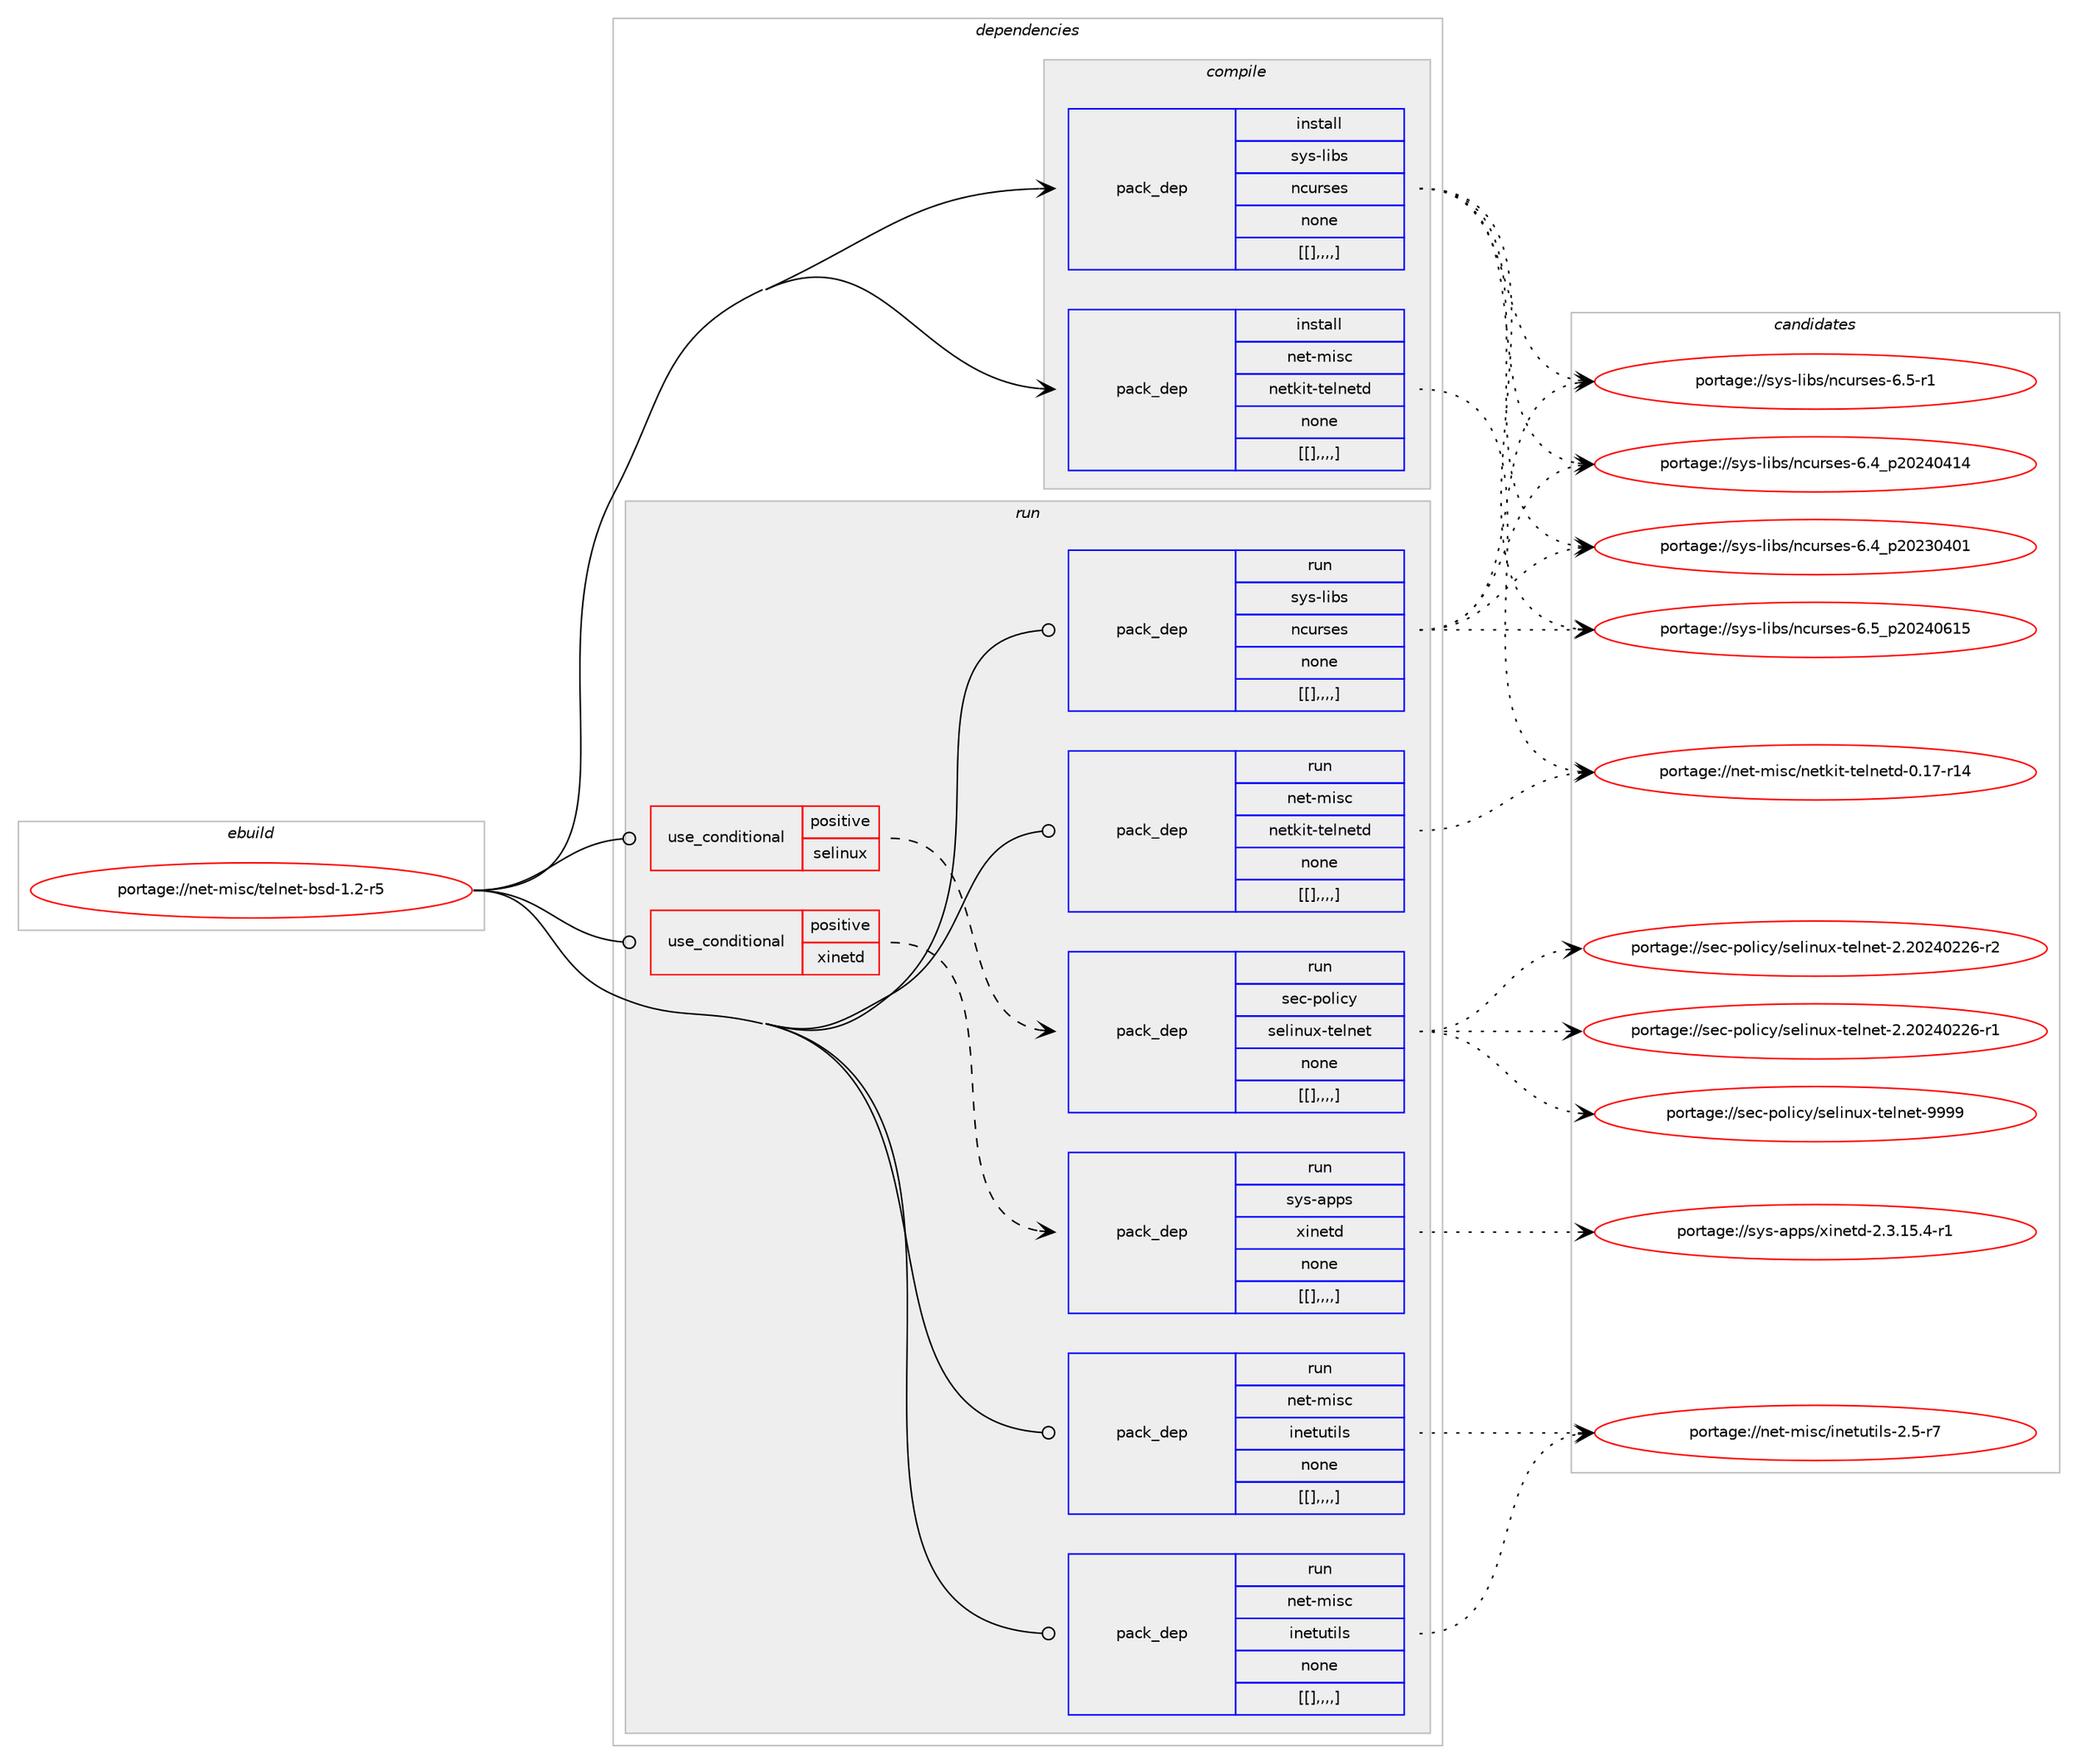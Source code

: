 digraph prolog {

# *************
# Graph options
# *************

newrank=true;
concentrate=true;
compound=true;
graph [rankdir=LR,fontname=Helvetica,fontsize=10,ranksep=1.5];#, ranksep=2.5, nodesep=0.2];
edge  [arrowhead=vee];
node  [fontname=Helvetica,fontsize=10];

# **********
# The ebuild
# **********

subgraph cluster_leftcol {
color=gray;
label=<<i>ebuild</i>>;
id [label="portage://net-misc/telnet-bsd-1.2-r5", color=red, width=4, href="../net-misc/telnet-bsd-1.2-r5.svg"];
}

# ****************
# The dependencies
# ****************

subgraph cluster_midcol {
color=gray;
label=<<i>dependencies</i>>;
subgraph cluster_compile {
fillcolor="#eeeeee";
style=filled;
label=<<i>compile</i>>;
subgraph pack7158 {
dependency11668 [label=<<TABLE BORDER="0" CELLBORDER="1" CELLSPACING="0" CELLPADDING="4" WIDTH="220"><TR><TD ROWSPAN="6" CELLPADDING="30">pack_dep</TD></TR><TR><TD WIDTH="110">install</TD></TR><TR><TD>sys-libs</TD></TR><TR><TD>ncurses</TD></TR><TR><TD>none</TD></TR><TR><TD>[[],,,,]</TD></TR></TABLE>>, shape=none, color=blue];
}
id:e -> dependency11668:w [weight=20,style="solid",arrowhead="vee"];
subgraph pack7159 {
dependency11669 [label=<<TABLE BORDER="0" CELLBORDER="1" CELLSPACING="0" CELLPADDING="4" WIDTH="220"><TR><TD ROWSPAN="6" CELLPADDING="30">pack_dep</TD></TR><TR><TD WIDTH="110">install</TD></TR><TR><TD>net-misc</TD></TR><TR><TD>netkit-telnetd</TD></TR><TR><TD>none</TD></TR><TR><TD>[[],,,,]</TD></TR></TABLE>>, shape=none, color=blue];
}
id:e -> dependency11669:w [weight=20,style="solid",arrowhead="vee"];
}
subgraph cluster_compileandrun {
fillcolor="#eeeeee";
style=filled;
label=<<i>compile and run</i>>;
}
subgraph cluster_run {
fillcolor="#eeeeee";
style=filled;
label=<<i>run</i>>;
subgraph cond4483 {
dependency11670 [label=<<TABLE BORDER="0" CELLBORDER="1" CELLSPACING="0" CELLPADDING="4"><TR><TD ROWSPAN="3" CELLPADDING="10">use_conditional</TD></TR><TR><TD>positive</TD></TR><TR><TD>selinux</TD></TR></TABLE>>, shape=none, color=red];
subgraph pack7160 {
dependency11671 [label=<<TABLE BORDER="0" CELLBORDER="1" CELLSPACING="0" CELLPADDING="4" WIDTH="220"><TR><TD ROWSPAN="6" CELLPADDING="30">pack_dep</TD></TR><TR><TD WIDTH="110">run</TD></TR><TR><TD>sec-policy</TD></TR><TR><TD>selinux-telnet</TD></TR><TR><TD>none</TD></TR><TR><TD>[[],,,,]</TD></TR></TABLE>>, shape=none, color=blue];
}
dependency11670:e -> dependency11671:w [weight=20,style="dashed",arrowhead="vee"];
}
id:e -> dependency11670:w [weight=20,style="solid",arrowhead="odot"];
subgraph cond4484 {
dependency11672 [label=<<TABLE BORDER="0" CELLBORDER="1" CELLSPACING="0" CELLPADDING="4"><TR><TD ROWSPAN="3" CELLPADDING="10">use_conditional</TD></TR><TR><TD>positive</TD></TR><TR><TD>xinetd</TD></TR></TABLE>>, shape=none, color=red];
subgraph pack7161 {
dependency11673 [label=<<TABLE BORDER="0" CELLBORDER="1" CELLSPACING="0" CELLPADDING="4" WIDTH="220"><TR><TD ROWSPAN="6" CELLPADDING="30">pack_dep</TD></TR><TR><TD WIDTH="110">run</TD></TR><TR><TD>sys-apps</TD></TR><TR><TD>xinetd</TD></TR><TR><TD>none</TD></TR><TR><TD>[[],,,,]</TD></TR></TABLE>>, shape=none, color=blue];
}
dependency11672:e -> dependency11673:w [weight=20,style="dashed",arrowhead="vee"];
}
id:e -> dependency11672:w [weight=20,style="solid",arrowhead="odot"];
subgraph pack7162 {
dependency11674 [label=<<TABLE BORDER="0" CELLBORDER="1" CELLSPACING="0" CELLPADDING="4" WIDTH="220"><TR><TD ROWSPAN="6" CELLPADDING="30">pack_dep</TD></TR><TR><TD WIDTH="110">run</TD></TR><TR><TD>sys-libs</TD></TR><TR><TD>ncurses</TD></TR><TR><TD>none</TD></TR><TR><TD>[[],,,,]</TD></TR></TABLE>>, shape=none, color=blue];
}
id:e -> dependency11674:w [weight=20,style="solid",arrowhead="odot"];
subgraph pack7163 {
dependency11675 [label=<<TABLE BORDER="0" CELLBORDER="1" CELLSPACING="0" CELLPADDING="4" WIDTH="220"><TR><TD ROWSPAN="6" CELLPADDING="30">pack_dep</TD></TR><TR><TD WIDTH="110">run</TD></TR><TR><TD>net-misc</TD></TR><TR><TD>inetutils</TD></TR><TR><TD>none</TD></TR><TR><TD>[[],,,,]</TD></TR></TABLE>>, shape=none, color=blue];
}
id:e -> dependency11675:w [weight=20,style="solid",arrowhead="odot"];
subgraph pack7164 {
dependency11676 [label=<<TABLE BORDER="0" CELLBORDER="1" CELLSPACING="0" CELLPADDING="4" WIDTH="220"><TR><TD ROWSPAN="6" CELLPADDING="30">pack_dep</TD></TR><TR><TD WIDTH="110">run</TD></TR><TR><TD>net-misc</TD></TR><TR><TD>inetutils</TD></TR><TR><TD>none</TD></TR><TR><TD>[[],,,,]</TD></TR></TABLE>>, shape=none, color=blue];
}
id:e -> dependency11676:w [weight=20,style="solid",arrowhead="odot"];
subgraph pack7165 {
dependency11677 [label=<<TABLE BORDER="0" CELLBORDER="1" CELLSPACING="0" CELLPADDING="4" WIDTH="220"><TR><TD ROWSPAN="6" CELLPADDING="30">pack_dep</TD></TR><TR><TD WIDTH="110">run</TD></TR><TR><TD>net-misc</TD></TR><TR><TD>netkit-telnetd</TD></TR><TR><TD>none</TD></TR><TR><TD>[[],,,,]</TD></TR></TABLE>>, shape=none, color=blue];
}
id:e -> dependency11677:w [weight=20,style="solid",arrowhead="odot"];
}
}

# **************
# The candidates
# **************

subgraph cluster_choices {
rank=same;
color=gray;
label=<<i>candidates</i>>;

subgraph choice7158 {
color=black;
nodesep=1;
choice1151211154510810598115471109911711411510111545544653951125048505248544953 [label="portage://sys-libs/ncurses-6.5_p20240615", color=red, width=4,href="../sys-libs/ncurses-6.5_p20240615.svg"];
choice11512111545108105981154711099117114115101115455446534511449 [label="portage://sys-libs/ncurses-6.5-r1", color=red, width=4,href="../sys-libs/ncurses-6.5-r1.svg"];
choice1151211154510810598115471109911711411510111545544652951125048505248524952 [label="portage://sys-libs/ncurses-6.4_p20240414", color=red, width=4,href="../sys-libs/ncurses-6.4_p20240414.svg"];
choice1151211154510810598115471109911711411510111545544652951125048505148524849 [label="portage://sys-libs/ncurses-6.4_p20230401", color=red, width=4,href="../sys-libs/ncurses-6.4_p20230401.svg"];
dependency11668:e -> choice1151211154510810598115471109911711411510111545544653951125048505248544953:w [style=dotted,weight="100"];
dependency11668:e -> choice11512111545108105981154711099117114115101115455446534511449:w [style=dotted,weight="100"];
dependency11668:e -> choice1151211154510810598115471109911711411510111545544652951125048505248524952:w [style=dotted,weight="100"];
dependency11668:e -> choice1151211154510810598115471109911711411510111545544652951125048505148524849:w [style=dotted,weight="100"];
}
subgraph choice7159 {
color=black;
nodesep=1;
choice110101116451091051159947110101116107105116451161011081101011161004548464955451144952 [label="portage://net-misc/netkit-telnetd-0.17-r14", color=red, width=4,href="../net-misc/netkit-telnetd-0.17-r14.svg"];
dependency11669:e -> choice110101116451091051159947110101116107105116451161011081101011161004548464955451144952:w [style=dotted,weight="100"];
}
subgraph choice7160 {
color=black;
nodesep=1;
choice11510199451121111081059912147115101108105110117120451161011081101011164557575757 [label="portage://sec-policy/selinux-telnet-9999", color=red, width=4,href="../sec-policy/selinux-telnet-9999.svg"];
choice115101994511211110810599121471151011081051101171204511610110811010111645504650485052485050544511450 [label="portage://sec-policy/selinux-telnet-2.20240226-r2", color=red, width=4,href="../sec-policy/selinux-telnet-2.20240226-r2.svg"];
choice115101994511211110810599121471151011081051101171204511610110811010111645504650485052485050544511449 [label="portage://sec-policy/selinux-telnet-2.20240226-r1", color=red, width=4,href="../sec-policy/selinux-telnet-2.20240226-r1.svg"];
dependency11671:e -> choice11510199451121111081059912147115101108105110117120451161011081101011164557575757:w [style=dotted,weight="100"];
dependency11671:e -> choice115101994511211110810599121471151011081051101171204511610110811010111645504650485052485050544511450:w [style=dotted,weight="100"];
dependency11671:e -> choice115101994511211110810599121471151011081051101171204511610110811010111645504650485052485050544511449:w [style=dotted,weight="100"];
}
subgraph choice7161 {
color=black;
nodesep=1;
choice1151211154597112112115471201051101011161004550465146495346524511449 [label="portage://sys-apps/xinetd-2.3.15.4-r1", color=red, width=4,href="../sys-apps/xinetd-2.3.15.4-r1.svg"];
dependency11673:e -> choice1151211154597112112115471201051101011161004550465146495346524511449:w [style=dotted,weight="100"];
}
subgraph choice7162 {
color=black;
nodesep=1;
choice1151211154510810598115471109911711411510111545544653951125048505248544953 [label="portage://sys-libs/ncurses-6.5_p20240615", color=red, width=4,href="../sys-libs/ncurses-6.5_p20240615.svg"];
choice11512111545108105981154711099117114115101115455446534511449 [label="portage://sys-libs/ncurses-6.5-r1", color=red, width=4,href="../sys-libs/ncurses-6.5-r1.svg"];
choice1151211154510810598115471109911711411510111545544652951125048505248524952 [label="portage://sys-libs/ncurses-6.4_p20240414", color=red, width=4,href="../sys-libs/ncurses-6.4_p20240414.svg"];
choice1151211154510810598115471109911711411510111545544652951125048505148524849 [label="portage://sys-libs/ncurses-6.4_p20230401", color=red, width=4,href="../sys-libs/ncurses-6.4_p20230401.svg"];
dependency11674:e -> choice1151211154510810598115471109911711411510111545544653951125048505248544953:w [style=dotted,weight="100"];
dependency11674:e -> choice11512111545108105981154711099117114115101115455446534511449:w [style=dotted,weight="100"];
dependency11674:e -> choice1151211154510810598115471109911711411510111545544652951125048505248524952:w [style=dotted,weight="100"];
dependency11674:e -> choice1151211154510810598115471109911711411510111545544652951125048505148524849:w [style=dotted,weight="100"];
}
subgraph choice7163 {
color=black;
nodesep=1;
choice110101116451091051159947105110101116117116105108115455046534511455 [label="portage://net-misc/inetutils-2.5-r7", color=red, width=4,href="../net-misc/inetutils-2.5-r7.svg"];
dependency11675:e -> choice110101116451091051159947105110101116117116105108115455046534511455:w [style=dotted,weight="100"];
}
subgraph choice7164 {
color=black;
nodesep=1;
choice110101116451091051159947105110101116117116105108115455046534511455 [label="portage://net-misc/inetutils-2.5-r7", color=red, width=4,href="../net-misc/inetutils-2.5-r7.svg"];
dependency11676:e -> choice110101116451091051159947105110101116117116105108115455046534511455:w [style=dotted,weight="100"];
}
subgraph choice7165 {
color=black;
nodesep=1;
choice110101116451091051159947110101116107105116451161011081101011161004548464955451144952 [label="portage://net-misc/netkit-telnetd-0.17-r14", color=red, width=4,href="../net-misc/netkit-telnetd-0.17-r14.svg"];
dependency11677:e -> choice110101116451091051159947110101116107105116451161011081101011161004548464955451144952:w [style=dotted,weight="100"];
}
}

}
